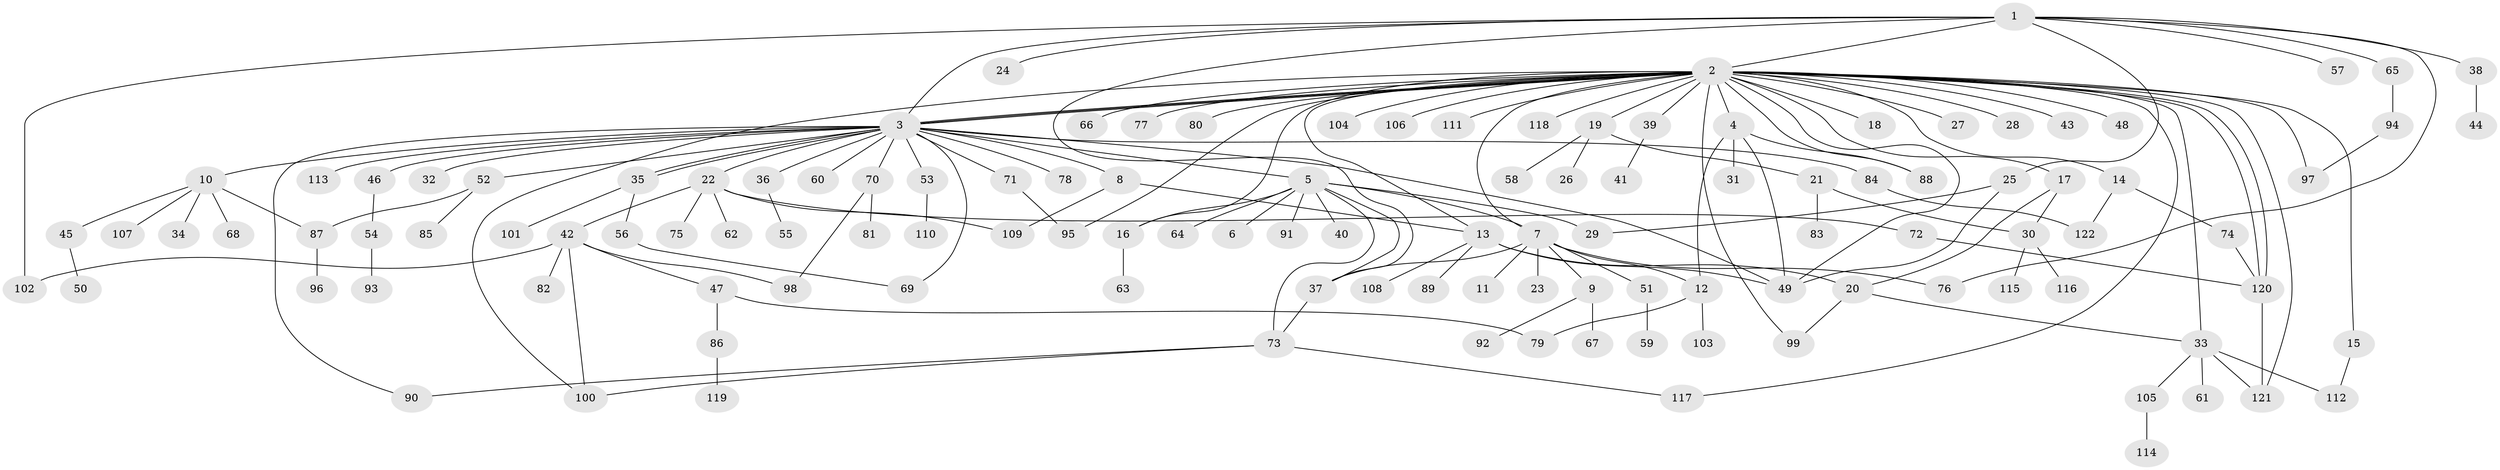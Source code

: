 // Generated by graph-tools (version 1.1) at 2025/49/03/09/25 03:49:51]
// undirected, 122 vertices, 162 edges
graph export_dot {
graph [start="1"]
  node [color=gray90,style=filled];
  1;
  2;
  3;
  4;
  5;
  6;
  7;
  8;
  9;
  10;
  11;
  12;
  13;
  14;
  15;
  16;
  17;
  18;
  19;
  20;
  21;
  22;
  23;
  24;
  25;
  26;
  27;
  28;
  29;
  30;
  31;
  32;
  33;
  34;
  35;
  36;
  37;
  38;
  39;
  40;
  41;
  42;
  43;
  44;
  45;
  46;
  47;
  48;
  49;
  50;
  51;
  52;
  53;
  54;
  55;
  56;
  57;
  58;
  59;
  60;
  61;
  62;
  63;
  64;
  65;
  66;
  67;
  68;
  69;
  70;
  71;
  72;
  73;
  74;
  75;
  76;
  77;
  78;
  79;
  80;
  81;
  82;
  83;
  84;
  85;
  86;
  87;
  88;
  89;
  90;
  91;
  92;
  93;
  94;
  95;
  96;
  97;
  98;
  99;
  100;
  101;
  102;
  103;
  104;
  105;
  106;
  107;
  108;
  109;
  110;
  111;
  112;
  113;
  114;
  115;
  116;
  117;
  118;
  119;
  120;
  121;
  122;
  1 -- 2;
  1 -- 3;
  1 -- 24;
  1 -- 25;
  1 -- 37;
  1 -- 38;
  1 -- 57;
  1 -- 65;
  1 -- 76;
  1 -- 102;
  2 -- 3;
  2 -- 3;
  2 -- 3;
  2 -- 4;
  2 -- 7;
  2 -- 13;
  2 -- 14;
  2 -- 15;
  2 -- 16;
  2 -- 17;
  2 -- 18;
  2 -- 19;
  2 -- 27;
  2 -- 28;
  2 -- 33;
  2 -- 39;
  2 -- 43;
  2 -- 48;
  2 -- 49;
  2 -- 66;
  2 -- 77;
  2 -- 80;
  2 -- 88;
  2 -- 95;
  2 -- 97;
  2 -- 99;
  2 -- 100;
  2 -- 104;
  2 -- 106;
  2 -- 111;
  2 -- 117;
  2 -- 118;
  2 -- 120;
  2 -- 120;
  2 -- 121;
  3 -- 5;
  3 -- 8;
  3 -- 10;
  3 -- 22;
  3 -- 32;
  3 -- 35;
  3 -- 35;
  3 -- 36;
  3 -- 46;
  3 -- 49;
  3 -- 52;
  3 -- 53;
  3 -- 60;
  3 -- 69;
  3 -- 70;
  3 -- 71;
  3 -- 78;
  3 -- 84;
  3 -- 90;
  3 -- 113;
  4 -- 12;
  4 -- 31;
  4 -- 49;
  4 -- 88;
  5 -- 6;
  5 -- 7;
  5 -- 16;
  5 -- 29;
  5 -- 37;
  5 -- 40;
  5 -- 64;
  5 -- 73;
  5 -- 91;
  7 -- 9;
  7 -- 11;
  7 -- 12;
  7 -- 23;
  7 -- 37;
  7 -- 51;
  7 -- 76;
  8 -- 13;
  8 -- 109;
  9 -- 67;
  9 -- 92;
  10 -- 34;
  10 -- 45;
  10 -- 68;
  10 -- 87;
  10 -- 107;
  12 -- 79;
  12 -- 103;
  13 -- 20;
  13 -- 49;
  13 -- 89;
  13 -- 108;
  14 -- 74;
  14 -- 122;
  15 -- 112;
  16 -- 63;
  17 -- 20;
  17 -- 30;
  19 -- 21;
  19 -- 26;
  19 -- 58;
  20 -- 33;
  20 -- 99;
  21 -- 30;
  21 -- 83;
  22 -- 42;
  22 -- 62;
  22 -- 72;
  22 -- 75;
  22 -- 109;
  25 -- 29;
  25 -- 49;
  30 -- 115;
  30 -- 116;
  33 -- 61;
  33 -- 105;
  33 -- 112;
  33 -- 121;
  35 -- 56;
  35 -- 101;
  36 -- 55;
  37 -- 73;
  38 -- 44;
  39 -- 41;
  42 -- 47;
  42 -- 82;
  42 -- 98;
  42 -- 100;
  42 -- 102;
  45 -- 50;
  46 -- 54;
  47 -- 79;
  47 -- 86;
  51 -- 59;
  52 -- 85;
  52 -- 87;
  53 -- 110;
  54 -- 93;
  56 -- 69;
  65 -- 94;
  70 -- 81;
  70 -- 98;
  71 -- 95;
  72 -- 120;
  73 -- 90;
  73 -- 100;
  73 -- 117;
  74 -- 120;
  84 -- 122;
  86 -- 119;
  87 -- 96;
  94 -- 97;
  105 -- 114;
  120 -- 121;
}
